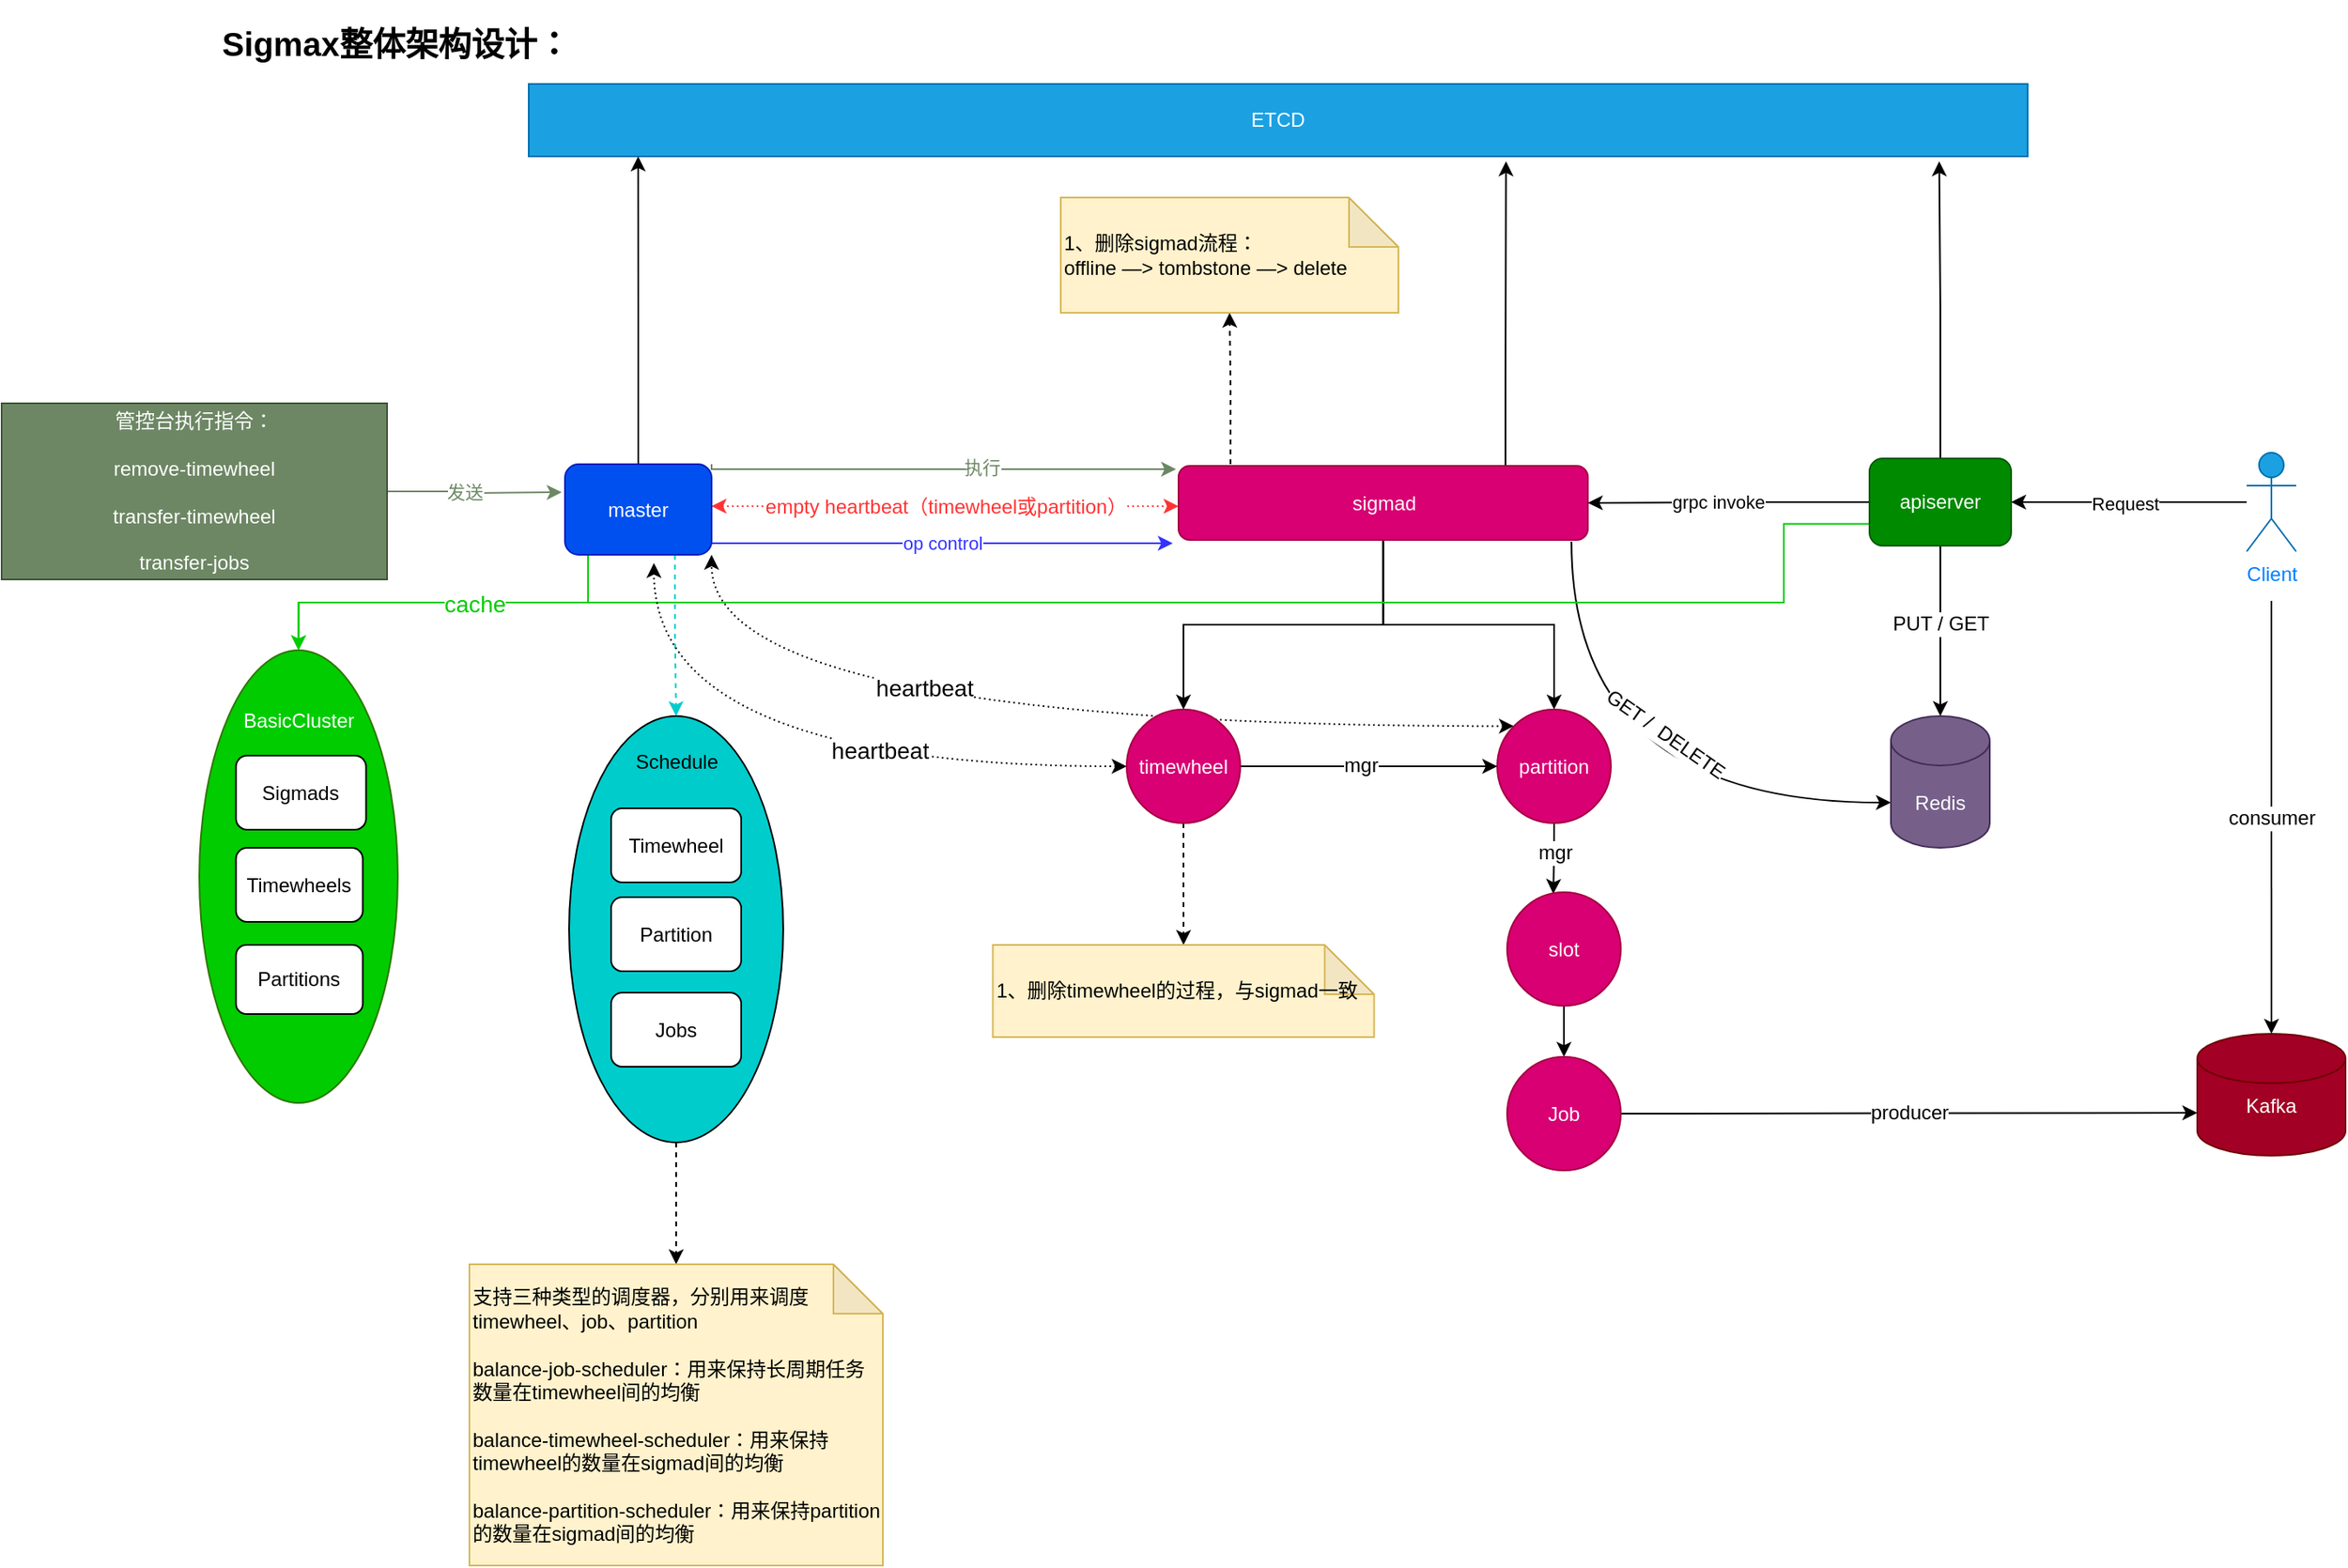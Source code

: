 <mxfile version="14.9.7" type="github">
  <diagram id="M-qKC3qr806KLWmZ0Jch" name="第 1 页">
    <mxGraphModel dx="2626" dy="1149" grid="1" gridSize="10" guides="1" tooltips="1" connect="1" arrows="1" fold="1" page="0" pageScale="1" pageWidth="827" pageHeight="1169" background="none" math="0" shadow="0">
      <root>
        <mxCell id="0" />
        <mxCell id="1" parent="0" />
        <mxCell id="0nwmMuTyDeL7QVPxEyri-27" value="&lt;br&gt;&lt;br&gt;BasicCluster" style="ellipse;whiteSpace=wrap;html=1;strokeColor=#2D7600;verticalAlign=top;fontColor=#ffffff;fillColor=#00cc00;" vertex="1" parent="1">
          <mxGeometry x="-730" y="360" width="120.5" height="275" as="geometry" />
        </mxCell>
        <mxCell id="0nwmMuTyDeL7QVPxEyri-4" value="op control" style="edgeStyle=orthogonalEdgeStyle;rounded=0;orthogonalLoop=1;jettySize=auto;html=1;strokeColor=#3333FF;fontColor=#3333FF;" edge="1" parent="1" source="0nwmMuTyDeL7QVPxEyri-1">
          <mxGeometry relative="1" as="geometry">
            <mxPoint x="-139" y="295" as="targetPoint" />
            <Array as="points">
              <mxPoint x="-361" y="295" />
              <mxPoint x="-361" y="295" />
            </Array>
          </mxGeometry>
        </mxCell>
        <mxCell id="0nwmMuTyDeL7QVPxEyri-18" style="edgeStyle=orthogonalEdgeStyle;rounded=0;orthogonalLoop=1;jettySize=auto;html=1;exitX=1;exitY=0;exitDx=0;exitDy=0;strokeColor=#6D8764;" edge="1" parent="1" source="0nwmMuTyDeL7QVPxEyri-1">
          <mxGeometry relative="1" as="geometry">
            <mxPoint x="-137" y="250" as="targetPoint" />
            <Array as="points">
              <mxPoint x="-419" y="250" />
            </Array>
          </mxGeometry>
        </mxCell>
        <mxCell id="0nwmMuTyDeL7QVPxEyri-19" value="执行" style="edgeLabel;html=1;align=center;verticalAlign=middle;resizable=0;points=[];fontColor=#6D8764;" vertex="1" connectable="0" parent="0nwmMuTyDeL7QVPxEyri-18">
          <mxGeometry x="0.168" y="1" relative="1" as="geometry">
            <mxPoint as="offset" />
          </mxGeometry>
        </mxCell>
        <mxCell id="0nwmMuTyDeL7QVPxEyri-28" style="edgeStyle=orthogonalEdgeStyle;rounded=0;orthogonalLoop=1;jettySize=auto;html=1;exitX=0.5;exitY=1;exitDx=0;exitDy=0;entryX=0.5;entryY=0;entryDx=0;entryDy=0;strokeColor=#00CC00;" edge="1" parent="1" source="0nwmMuTyDeL7QVPxEyri-1" target="0nwmMuTyDeL7QVPxEyri-27">
          <mxGeometry relative="1" as="geometry">
            <Array as="points">
              <mxPoint x="-494" y="302" />
              <mxPoint x="-494" y="331" />
              <mxPoint x="-670" y="331" />
            </Array>
          </mxGeometry>
        </mxCell>
        <mxCell id="0nwmMuTyDeL7QVPxEyri-30" style="edgeStyle=orthogonalEdgeStyle;rounded=0;orthogonalLoop=1;jettySize=auto;html=1;exitX=0.75;exitY=1;exitDx=0;exitDy=0;entryX=0.5;entryY=0;entryDx=0;entryDy=0;dashed=1;strokeColor=#00CCCC;" edge="1" parent="1" source="0nwmMuTyDeL7QVPxEyri-1" target="0nwmMuTyDeL7QVPxEyri-29">
          <mxGeometry relative="1" as="geometry" />
        </mxCell>
        <mxCell id="0nwmMuTyDeL7QVPxEyri-52" value="empty heartbeat（timewheel或partition）" style="edgeStyle=orthogonalEdgeStyle;rounded=0;orthogonalLoop=1;jettySize=auto;html=1;entryX=0;entryY=0.5;entryDx=0;entryDy=0;fontSize=12;dashed=1;dashPattern=1 2;startArrow=classic;startFill=1;fontColor=#FF3333;strokeColor=#FF3333;" edge="1" parent="1">
          <mxGeometry relative="1" as="geometry">
            <mxPoint x="-419" y="272.5" as="sourcePoint" />
            <mxPoint x="-135.5" y="272.5" as="targetPoint" />
          </mxGeometry>
        </mxCell>
        <mxCell id="0nwmMuTyDeL7QVPxEyri-105" style="edgeStyle=orthogonalEdgeStyle;rounded=0;orthogonalLoop=1;jettySize=auto;html=1;entryX=0.073;entryY=1;entryDx=0;entryDy=0;entryPerimeter=0;fontSize=12;fontColor=#000000;startArrow=none;startFill=0;strokeColor=#000000;" edge="1" parent="1" source="0nwmMuTyDeL7QVPxEyri-1" target="0nwmMuTyDeL7QVPxEyri-104">
          <mxGeometry relative="1" as="geometry" />
        </mxCell>
        <mxCell id="0nwmMuTyDeL7QVPxEyri-1" value="master" style="rounded=1;whiteSpace=wrap;html=1;fillColor=#0050ef;strokeColor=#001DBC;fontColor=#ffffff;" vertex="1" parent="1">
          <mxGeometry x="-508" y="247" width="89" height="55" as="geometry" />
        </mxCell>
        <mxCell id="0nwmMuTyDeL7QVPxEyri-16" style="edgeStyle=orthogonalEdgeStyle;rounded=0;orthogonalLoop=1;jettySize=auto;html=1;exitX=0.5;exitY=1;exitDx=0;exitDy=0;entryX=0.5;entryY=0;entryDx=0;entryDy=0;" edge="1" parent="1" source="0nwmMuTyDeL7QVPxEyri-2" target="0nwmMuTyDeL7QVPxEyri-7">
          <mxGeometry relative="1" as="geometry" />
        </mxCell>
        <mxCell id="0nwmMuTyDeL7QVPxEyri-17" style="edgeStyle=orthogonalEdgeStyle;rounded=0;orthogonalLoop=1;jettySize=auto;html=1;entryX=0.5;entryY=0;entryDx=0;entryDy=0;strokeColor=#000000;" edge="1" parent="1" source="0nwmMuTyDeL7QVPxEyri-2" target="0nwmMuTyDeL7QVPxEyri-8">
          <mxGeometry relative="1" as="geometry" />
        </mxCell>
        <mxCell id="0nwmMuTyDeL7QVPxEyri-38" style="edgeStyle=orthogonalEdgeStyle;rounded=0;orthogonalLoop=1;jettySize=auto;html=1;entryX=0.5;entryY=1;entryDx=0;entryDy=0;entryPerimeter=0;dashed=1;strokeColor=#000000;exitX=0.127;exitY=-0.022;exitDx=0;exitDy=0;exitPerimeter=0;" edge="1" parent="1" source="0nwmMuTyDeL7QVPxEyri-2" target="0nwmMuTyDeL7QVPxEyri-20">
          <mxGeometry relative="1" as="geometry" />
        </mxCell>
        <mxCell id="0nwmMuTyDeL7QVPxEyri-106" style="edgeStyle=orthogonalEdgeStyle;rounded=0;orthogonalLoop=1;jettySize=auto;html=1;entryX=0.652;entryY=1.068;entryDx=0;entryDy=0;entryPerimeter=0;fontSize=12;fontColor=#000000;startArrow=none;startFill=0;strokeColor=#000000;" edge="1" parent="1" source="0nwmMuTyDeL7QVPxEyri-2" target="0nwmMuTyDeL7QVPxEyri-104">
          <mxGeometry relative="1" as="geometry">
            <Array as="points">
              <mxPoint x="63" y="200" />
              <mxPoint x="63" y="200" />
            </Array>
          </mxGeometry>
        </mxCell>
        <mxCell id="0nwmMuTyDeL7QVPxEyri-112" style="edgeStyle=orthogonalEdgeStyle;curved=1;rounded=0;orthogonalLoop=1;jettySize=auto;html=1;entryX=0;entryY=0;entryDx=0;entryDy=52.5;entryPerimeter=0;fontSize=12;fontColor=#007FFF;startArrow=none;startFill=0;strokeColor=#000000;exitX=0.96;exitY=1.022;exitDx=0;exitDy=0;exitPerimeter=0;" edge="1" parent="1" source="0nwmMuTyDeL7QVPxEyri-2" target="0nwmMuTyDeL7QVPxEyri-108">
          <mxGeometry relative="1" as="geometry" />
        </mxCell>
        <mxCell id="0nwmMuTyDeL7QVPxEyri-113" value="GET /&amp;nbsp; DELETE" style="edgeLabel;html=1;align=center;verticalAlign=middle;resizable=0;points=[];fontSize=12;rotation=35;" vertex="1" connectable="0" parent="0nwmMuTyDeL7QVPxEyri-112">
          <mxGeometry x="0.183" y="40" relative="1" as="geometry">
            <mxPoint x="7" y="-2" as="offset" />
          </mxGeometry>
        </mxCell>
        <mxCell id="0nwmMuTyDeL7QVPxEyri-2" value="sigmad" style="rounded=1;whiteSpace=wrap;html=1;fillColor=#d80073;strokeColor=#A50040;fontColor=#ffffff;" vertex="1" parent="1">
          <mxGeometry x="-135.5" y="248" width="248.5" height="45" as="geometry" />
        </mxCell>
        <mxCell id="0nwmMuTyDeL7QVPxEyri-40" style="edgeStyle=orthogonalEdgeStyle;rounded=0;orthogonalLoop=1;jettySize=auto;html=1;entryX=0.5;entryY=0;entryDx=0;entryDy=0;strokeColor=#00CC00;exitX=0;exitY=0.75;exitDx=0;exitDy=0;" edge="1" parent="1" source="0nwmMuTyDeL7QVPxEyri-3" target="0nwmMuTyDeL7QVPxEyri-27">
          <mxGeometry relative="1" as="geometry">
            <mxPoint x="327" y="331" as="sourcePoint" />
            <Array as="points">
              <mxPoint x="232" y="283" />
              <mxPoint x="232" y="331" />
              <mxPoint x="-670" y="331" />
            </Array>
          </mxGeometry>
        </mxCell>
        <mxCell id="0nwmMuTyDeL7QVPxEyri-57" value="cache" style="edgeLabel;html=1;align=center;verticalAlign=middle;resizable=0;points=[];fontSize=14;fontColor=#00CC00;" vertex="1" connectable="0" parent="0nwmMuTyDeL7QVPxEyri-40">
          <mxGeometry x="0.736" y="1" relative="1" as="geometry">
            <mxPoint as="offset" />
          </mxGeometry>
        </mxCell>
        <mxCell id="0nwmMuTyDeL7QVPxEyri-46" style="edgeStyle=orthogonalEdgeStyle;rounded=0;orthogonalLoop=1;jettySize=auto;html=1;entryX=1;entryY=0.5;entryDx=0;entryDy=0;strokeColor=#000000;" edge="1" parent="1" source="0nwmMuTyDeL7QVPxEyri-3" target="0nwmMuTyDeL7QVPxEyri-2">
          <mxGeometry relative="1" as="geometry" />
        </mxCell>
        <mxCell id="0nwmMuTyDeL7QVPxEyri-47" value="grpc invoke" style="edgeLabel;html=1;align=center;verticalAlign=middle;resizable=0;points=[];" vertex="1" connectable="0" parent="0nwmMuTyDeL7QVPxEyri-46">
          <mxGeometry x="0.097" y="-1" relative="1" as="geometry">
            <mxPoint x="1" as="offset" />
          </mxGeometry>
        </mxCell>
        <mxCell id="0nwmMuTyDeL7QVPxEyri-107" style="edgeStyle=orthogonalEdgeStyle;rounded=0;orthogonalLoop=1;jettySize=auto;html=1;entryX=0.941;entryY=1.068;entryDx=0;entryDy=0;entryPerimeter=0;fontSize=12;fontColor=#000000;startArrow=none;startFill=0;strokeColor=#000000;" edge="1" parent="1" source="0nwmMuTyDeL7QVPxEyri-3" target="0nwmMuTyDeL7QVPxEyri-104">
          <mxGeometry relative="1" as="geometry" />
        </mxCell>
        <mxCell id="0nwmMuTyDeL7QVPxEyri-109" style="edgeStyle=orthogonalEdgeStyle;rounded=0;orthogonalLoop=1;jettySize=auto;html=1;exitX=0.5;exitY=1;exitDx=0;exitDy=0;fontSize=12;fontColor=#000000;startArrow=none;startFill=0;strokeColor=#000000;" edge="1" parent="1" source="0nwmMuTyDeL7QVPxEyri-3" target="0nwmMuTyDeL7QVPxEyri-108">
          <mxGeometry relative="1" as="geometry" />
        </mxCell>
        <mxCell id="0nwmMuTyDeL7QVPxEyri-110" value="PUT / GET" style="edgeLabel;html=1;align=center;verticalAlign=middle;resizable=0;points=[];fontSize=12;fontColor=#000000;" vertex="1" connectable="0" parent="0nwmMuTyDeL7QVPxEyri-109">
          <mxGeometry x="-0.082" relative="1" as="geometry">
            <mxPoint as="offset" />
          </mxGeometry>
        </mxCell>
        <mxCell id="0nwmMuTyDeL7QVPxEyri-3" value="apiserver" style="rounded=1;whiteSpace=wrap;html=1;fillColor=#008a00;strokeColor=#005700;fontColor=#ffffff;" vertex="1" parent="1">
          <mxGeometry x="284" y="243.5" width="86" height="53" as="geometry" />
        </mxCell>
        <mxCell id="0nwmMuTyDeL7QVPxEyri-54" style="edgeStyle=orthogonalEdgeStyle;curved=1;rounded=0;orthogonalLoop=1;jettySize=auto;html=1;exitX=0;exitY=0;exitDx=0;exitDy=0;entryX=1;entryY=1;entryDx=0;entryDy=0;dashed=1;dashPattern=1 2;fontSize=14;startArrow=classic;startFill=1;" edge="1" parent="1" source="0nwmMuTyDeL7QVPxEyri-7" target="0nwmMuTyDeL7QVPxEyri-1">
          <mxGeometry relative="1" as="geometry" />
        </mxCell>
        <mxCell id="0nwmMuTyDeL7QVPxEyri-56" value="heartbeat" style="edgeLabel;html=1;align=center;verticalAlign=middle;resizable=0;points=[];fontSize=14;fontColor=#000000;" vertex="1" connectable="0" parent="0nwmMuTyDeL7QVPxEyri-54">
          <mxGeometry x="0.212" y="-23" relative="1" as="geometry">
            <mxPoint as="offset" />
          </mxGeometry>
        </mxCell>
        <mxCell id="0nwmMuTyDeL7QVPxEyri-64" style="edgeStyle=orthogonalEdgeStyle;curved=1;rounded=0;orthogonalLoop=1;jettySize=auto;html=1;entryX=0.406;entryY=0.014;entryDx=0;entryDy=0;entryPerimeter=0;fontSize=12;fontColor=#000000;startArrow=none;startFill=0;strokeColor=#000000;" edge="1" parent="1" source="0nwmMuTyDeL7QVPxEyri-7" target="0nwmMuTyDeL7QVPxEyri-63">
          <mxGeometry relative="1" as="geometry" />
        </mxCell>
        <mxCell id="0nwmMuTyDeL7QVPxEyri-70" value="mgr" style="edgeLabel;html=1;align=center;verticalAlign=middle;resizable=0;points=[];fontSize=12;fontColor=#000000;" vertex="1" connectable="0" parent="0nwmMuTyDeL7QVPxEyri-64">
          <mxGeometry x="-0.172" relative="1" as="geometry">
            <mxPoint as="offset" />
          </mxGeometry>
        </mxCell>
        <mxCell id="0nwmMuTyDeL7QVPxEyri-7" value="partition" style="ellipse;whiteSpace=wrap;html=1;aspect=fixed;fillColor=#d80073;strokeColor=#A50040;fontColor=#ffffff;" vertex="1" parent="1">
          <mxGeometry x="58" y="396" width="69" height="69" as="geometry" />
        </mxCell>
        <mxCell id="0nwmMuTyDeL7QVPxEyri-39" style="edgeStyle=orthogonalEdgeStyle;rounded=0;orthogonalLoop=1;jettySize=auto;html=1;dashed=1;strokeColor=#000000;" edge="1" parent="1" source="0nwmMuTyDeL7QVPxEyri-8" target="0nwmMuTyDeL7QVPxEyri-22">
          <mxGeometry relative="1" as="geometry" />
        </mxCell>
        <mxCell id="0nwmMuTyDeL7QVPxEyri-53" style="edgeStyle=orthogonalEdgeStyle;curved=1;rounded=0;orthogonalLoop=1;jettySize=auto;html=1;dashed=1;dashPattern=1 2;fontSize=14;startArrow=classic;startFill=1;" edge="1" parent="1" source="0nwmMuTyDeL7QVPxEyri-8">
          <mxGeometry relative="1" as="geometry">
            <mxPoint x="-454" y="307" as="targetPoint" />
          </mxGeometry>
        </mxCell>
        <mxCell id="0nwmMuTyDeL7QVPxEyri-55" value="heartbeat" style="edgeLabel;html=1;align=center;verticalAlign=middle;resizable=0;points=[];fontSize=14;fontColor=#000000;" vertex="1" connectable="0" parent="0nwmMuTyDeL7QVPxEyri-53">
          <mxGeometry x="-0.269" y="-10" relative="1" as="geometry">
            <mxPoint as="offset" />
          </mxGeometry>
        </mxCell>
        <mxCell id="0nwmMuTyDeL7QVPxEyri-61" style="edgeStyle=orthogonalEdgeStyle;curved=1;rounded=0;orthogonalLoop=1;jettySize=auto;html=1;entryX=0;entryY=0.5;entryDx=0;entryDy=0;fontSize=12;fontColor=#000000;startArrow=none;startFill=0;strokeColor=#000000;" edge="1" parent="1" source="0nwmMuTyDeL7QVPxEyri-8" target="0nwmMuTyDeL7QVPxEyri-7">
          <mxGeometry relative="1" as="geometry" />
        </mxCell>
        <mxCell id="0nwmMuTyDeL7QVPxEyri-62" value="mgr" style="edgeLabel;html=1;align=center;verticalAlign=middle;resizable=0;points=[];fontSize=12;fontColor=#000000;" vertex="1" connectable="0" parent="0nwmMuTyDeL7QVPxEyri-61">
          <mxGeometry x="-0.064" y="2" relative="1" as="geometry">
            <mxPoint y="1" as="offset" />
          </mxGeometry>
        </mxCell>
        <mxCell id="0nwmMuTyDeL7QVPxEyri-8" value="timewheel" style="ellipse;whiteSpace=wrap;html=1;aspect=fixed;fillColor=#d80073;strokeColor=#A50040;fontColor=#ffffff;" vertex="1" parent="1">
          <mxGeometry x="-167" y="396" width="69" height="69" as="geometry" />
        </mxCell>
        <mxCell id="0nwmMuTyDeL7QVPxEyri-12" style="edgeStyle=orthogonalEdgeStyle;rounded=0;orthogonalLoop=1;jettySize=auto;html=1;strokeColor=#6D8764;" edge="1" parent="1" source="0nwmMuTyDeL7QVPxEyri-11">
          <mxGeometry relative="1" as="geometry">
            <mxPoint x="-510" y="264" as="targetPoint" />
          </mxGeometry>
        </mxCell>
        <mxCell id="0nwmMuTyDeL7QVPxEyri-14" value="发送" style="edgeLabel;html=1;align=center;verticalAlign=middle;resizable=0;points=[];fontColor=#6D8764;" vertex="1" connectable="0" parent="0nwmMuTyDeL7QVPxEyri-12">
          <mxGeometry x="-0.122" relative="1" as="geometry">
            <mxPoint as="offset" />
          </mxGeometry>
        </mxCell>
        <mxCell id="0nwmMuTyDeL7QVPxEyri-11" value="管控台执行指令：&lt;br&gt;&lt;br&gt;remove-timewheel&lt;br&gt;&lt;br&gt;transfer-timewheel&lt;br&gt;&lt;br&gt;transfer-jobs" style="rounded=0;whiteSpace=wrap;html=1;strokeColor=#3A5431;fontColor=#ffffff;fillColor=#6D8764;" vertex="1" parent="1">
          <mxGeometry x="-850" y="210" width="234" height="107" as="geometry" />
        </mxCell>
        <mxCell id="0nwmMuTyDeL7QVPxEyri-20" value="1、删除sigmad流程：&lt;br&gt;offline —&amp;gt; tombstone —&amp;gt; delete" style="shape=note;whiteSpace=wrap;html=1;backgroundOutline=1;darkOpacity=0.05;fillColor=#fff2cc;strokeColor=#d6b656;align=left;" vertex="1" parent="1">
          <mxGeometry x="-207" y="85" width="205" height="70" as="geometry" />
        </mxCell>
        <mxCell id="0nwmMuTyDeL7QVPxEyri-22" value="1、删除timewheel的过程，与sigmad一致" style="shape=note;whiteSpace=wrap;html=1;backgroundOutline=1;darkOpacity=0.05;strokeColor=#d6b656;fillColor=#fff2cc;align=left;" vertex="1" parent="1">
          <mxGeometry x="-248.25" y="539" width="231.5" height="56" as="geometry" />
        </mxCell>
        <mxCell id="0nwmMuTyDeL7QVPxEyri-24" value="Sigmads" style="rounded=1;whiteSpace=wrap;html=1;strokeColor=#000000;gradientColor=none;" vertex="1" parent="1">
          <mxGeometry x="-707.75" y="424" width="79" height="45" as="geometry" />
        </mxCell>
        <mxCell id="0nwmMuTyDeL7QVPxEyri-25" value="Timewheels" style="rounded=1;whiteSpace=wrap;html=1;strokeColor=#000000;gradientColor=none;" vertex="1" parent="1">
          <mxGeometry x="-707.75" y="480" width="77" height="45" as="geometry" />
        </mxCell>
        <mxCell id="0nwmMuTyDeL7QVPxEyri-26" value="Partitions" style="rounded=1;whiteSpace=wrap;html=1;strokeColor=#000000;gradientColor=none;" vertex="1" parent="1">
          <mxGeometry x="-707.75" y="539" width="77" height="42" as="geometry" />
        </mxCell>
        <mxCell id="0nwmMuTyDeL7QVPxEyri-35" style="edgeStyle=orthogonalEdgeStyle;rounded=0;orthogonalLoop=1;jettySize=auto;html=1;exitX=0.5;exitY=1;exitDx=0;exitDy=0;dashed=1;strokeColor=#000000;" edge="1" parent="1" source="0nwmMuTyDeL7QVPxEyri-29" target="0nwmMuTyDeL7QVPxEyri-34">
          <mxGeometry relative="1" as="geometry" />
        </mxCell>
        <mxCell id="0nwmMuTyDeL7QVPxEyri-29" value="&lt;br&gt;Schedule" style="ellipse;whiteSpace=wrap;html=1;strokeColor=#000000;gradientColor=none;verticalAlign=top;fillColor=#00CCCC;" vertex="1" parent="1">
          <mxGeometry x="-505.5" y="400" width="130" height="259" as="geometry" />
        </mxCell>
        <mxCell id="0nwmMuTyDeL7QVPxEyri-31" value="Timewheel" style="rounded=1;whiteSpace=wrap;html=1;strokeColor=#000000;gradientColor=none;" vertex="1" parent="1">
          <mxGeometry x="-480" y="456" width="79" height="45" as="geometry" />
        </mxCell>
        <mxCell id="0nwmMuTyDeL7QVPxEyri-32" value="Partition" style="rounded=1;whiteSpace=wrap;html=1;strokeColor=#000000;gradientColor=none;" vertex="1" parent="1">
          <mxGeometry x="-480" y="510" width="79" height="45" as="geometry" />
        </mxCell>
        <mxCell id="0nwmMuTyDeL7QVPxEyri-33" value="Jobs" style="rounded=1;whiteSpace=wrap;html=1;strokeColor=#000000;gradientColor=none;" vertex="1" parent="1">
          <mxGeometry x="-480" y="568" width="79" height="45" as="geometry" />
        </mxCell>
        <mxCell id="0nwmMuTyDeL7QVPxEyri-34" value="支持三种类型的调度器，分别用来调度timewheel、job、partition&lt;br&gt;&lt;br&gt;balance-job-scheduler：用来保持长周期任务数量在timewheel间的均衡&lt;br&gt;&lt;br&gt;balance-timewheel-scheduler：用来保持timewheel的数量在sigmad间的均衡&lt;br&gt;&lt;br&gt;balance-partition-scheduler：用来保持partition的数量在sigmad间的均衡" style="shape=note;whiteSpace=wrap;html=1;backgroundOutline=1;darkOpacity=0.05;strokeColor=#d6b656;fillColor=#fff2cc;align=left;" vertex="1" parent="1">
          <mxGeometry x="-566" y="733" width="251" height="183" as="geometry" />
        </mxCell>
        <mxCell id="0nwmMuTyDeL7QVPxEyri-43" style="edgeStyle=orthogonalEdgeStyle;rounded=0;orthogonalLoop=1;jettySize=auto;html=1;strokeColor=#000000;" edge="1" parent="1" source="0nwmMuTyDeL7QVPxEyri-42" target="0nwmMuTyDeL7QVPxEyri-3">
          <mxGeometry relative="1" as="geometry" />
        </mxCell>
        <mxCell id="0nwmMuTyDeL7QVPxEyri-45" value="Request" style="edgeLabel;html=1;align=center;verticalAlign=middle;resizable=0;points=[];" vertex="1" connectable="0" parent="0nwmMuTyDeL7QVPxEyri-43">
          <mxGeometry x="0.033" y="1" relative="1" as="geometry">
            <mxPoint as="offset" />
          </mxGeometry>
        </mxCell>
        <mxCell id="0nwmMuTyDeL7QVPxEyri-67" style="edgeStyle=orthogonalEdgeStyle;curved=1;rounded=0;orthogonalLoop=1;jettySize=auto;html=1;entryX=0.5;entryY=0;entryDx=0;entryDy=0;entryPerimeter=0;fontSize=12;fontColor=#000000;startArrow=none;startFill=0;strokeColor=#000000;" edge="1" parent="1" target="0nwmMuTyDeL7QVPxEyri-60">
          <mxGeometry relative="1" as="geometry">
            <mxPoint x="528" y="330" as="sourcePoint" />
          </mxGeometry>
        </mxCell>
        <mxCell id="0nwmMuTyDeL7QVPxEyri-69" value="consumer" style="edgeLabel;html=1;align=center;verticalAlign=middle;resizable=0;points=[];fontSize=12;fontColor=#000000;" vertex="1" connectable="0" parent="0nwmMuTyDeL7QVPxEyri-67">
          <mxGeometry x="-0.003" y="-1" relative="1" as="geometry">
            <mxPoint as="offset" />
          </mxGeometry>
        </mxCell>
        <mxCell id="0nwmMuTyDeL7QVPxEyri-42" value="Client" style="shape=umlActor;verticalLabelPosition=bottom;verticalAlign=top;html=1;outlineConnect=0;strokeColor=#006EAF;fillColor=#1ba1e2;fontColor=#007FFF;" vertex="1" parent="1">
          <mxGeometry x="513" y="240" width="30" height="60" as="geometry" />
        </mxCell>
        <mxCell id="0nwmMuTyDeL7QVPxEyri-48" value="Sigmax整体架构设计：" style="text;html=1;strokeColor=none;fillColor=none;align=center;verticalAlign=middle;whiteSpace=wrap;rounded=0;fontSize=20;fontStyle=1" vertex="1" parent="1">
          <mxGeometry x="-730" y="-35" width="238.75" height="51" as="geometry" />
        </mxCell>
        <mxCell id="0nwmMuTyDeL7QVPxEyri-60" value="Kafka" style="shape=cylinder3;whiteSpace=wrap;html=1;boundedLbl=1;backgroundOutline=1;size=15;fontSize=12;strokeColor=#6F0000;align=center;verticalAlign=top;fillColor=#a20025;fontColor=#ffffff;" vertex="1" parent="1">
          <mxGeometry x="483" y="593" width="90" height="74" as="geometry" />
        </mxCell>
        <mxCell id="0nwmMuTyDeL7QVPxEyri-66" style="edgeStyle=orthogonalEdgeStyle;curved=1;rounded=0;orthogonalLoop=1;jettySize=auto;html=1;exitX=0.5;exitY=1;exitDx=0;exitDy=0;entryX=0.5;entryY=0;entryDx=0;entryDy=0;fontSize=12;fontColor=#000000;startArrow=none;startFill=0;strokeColor=#000000;" edge="1" parent="1" source="0nwmMuTyDeL7QVPxEyri-63" target="0nwmMuTyDeL7QVPxEyri-65">
          <mxGeometry relative="1" as="geometry" />
        </mxCell>
        <mxCell id="0nwmMuTyDeL7QVPxEyri-63" value="slot" style="ellipse;whiteSpace=wrap;html=1;aspect=fixed;fillColor=#d80073;strokeColor=#A50040;fontColor=#ffffff;" vertex="1" parent="1">
          <mxGeometry x="64" y="507" width="69" height="69" as="geometry" />
        </mxCell>
        <mxCell id="0nwmMuTyDeL7QVPxEyri-68" value="producer" style="edgeStyle=orthogonalEdgeStyle;curved=1;rounded=0;orthogonalLoop=1;jettySize=auto;html=1;entryX=0;entryY=0;entryDx=0;entryDy=48;entryPerimeter=0;fontSize=12;fontColor=#000000;startArrow=none;startFill=0;strokeColor=#000000;" edge="1" parent="1" source="0nwmMuTyDeL7QVPxEyri-65" target="0nwmMuTyDeL7QVPxEyri-60">
          <mxGeometry relative="1" as="geometry" />
        </mxCell>
        <mxCell id="0nwmMuTyDeL7QVPxEyri-65" value="Job" style="ellipse;whiteSpace=wrap;html=1;aspect=fixed;fillColor=#d80073;strokeColor=#A50040;fontColor=#ffffff;" vertex="1" parent="1">
          <mxGeometry x="64" y="607" width="69" height="69" as="geometry" />
        </mxCell>
        <mxCell id="0nwmMuTyDeL7QVPxEyri-104" value="ETCD" style="rounded=0;whiteSpace=wrap;html=1;fontSize=12;fontColor=#ffffff;strokeColor=#006EAF;align=center;verticalAlign=middle;fillColor=#1ba1e2;" vertex="1" parent="1">
          <mxGeometry x="-530" y="16" width="910" height="44" as="geometry" />
        </mxCell>
        <mxCell id="0nwmMuTyDeL7QVPxEyri-108" value="Redis" style="shape=cylinder3;whiteSpace=wrap;html=1;boundedLbl=1;backgroundOutline=1;size=15;fontSize=12;fontColor=#ffffff;strokeColor=#432D57;align=center;verticalAlign=middle;fillColor=#76608a;" vertex="1" parent="1">
          <mxGeometry x="297" y="400" width="60" height="80" as="geometry" />
        </mxCell>
      </root>
    </mxGraphModel>
  </diagram>
</mxfile>
